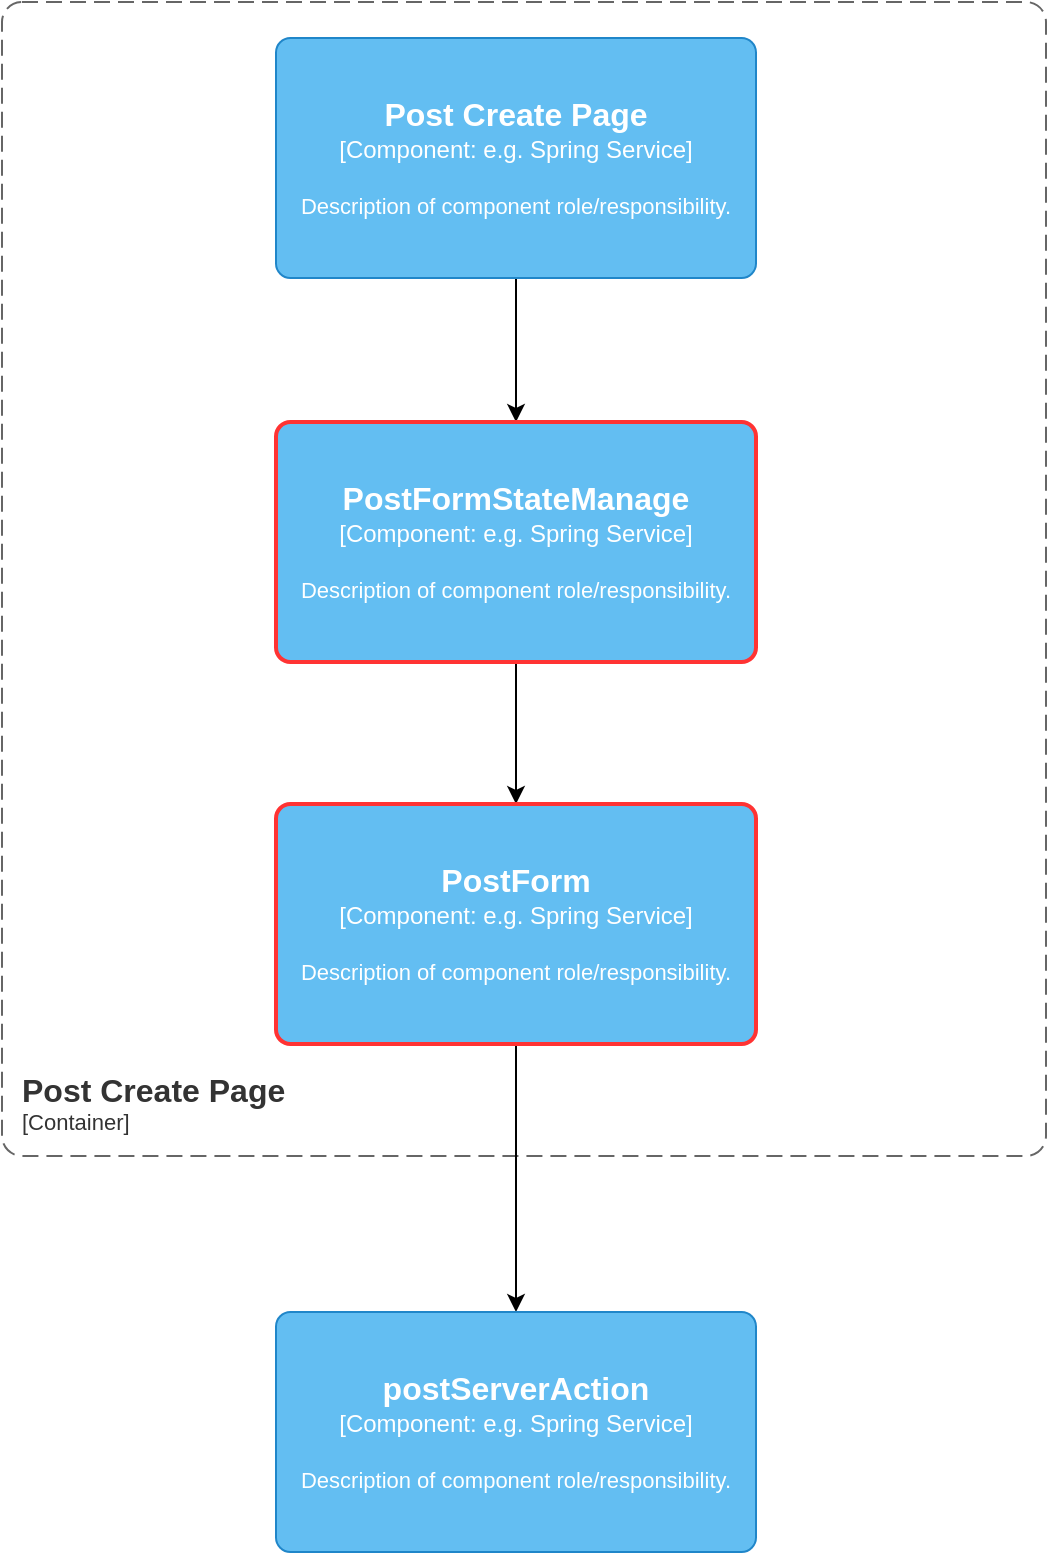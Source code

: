 <mxfile>
    <diagram id="cdy1a701mIZW8wao_D-f" name="Page-1">
        <mxGraphModel dx="1978" dy="1063" grid="0" gridSize="10" guides="1" tooltips="1" connect="1" arrows="1" fold="1" page="0" pageScale="1" pageWidth="827" pageHeight="1169" background="#ffffff" math="0" shadow="0">
            <root>
                <mxCell id="0"/>
                <mxCell id="1" parent="0"/>
                <object placeholders="1" c4Name="Post Create Page" c4Type="ContainerScopeBoundary" c4Application="Container" label="&lt;font style=&quot;font-size: 16px&quot;&gt;&lt;b&gt;&lt;div style=&quot;text-align: left&quot;&gt;%c4Name%&lt;/div&gt;&lt;/b&gt;&lt;/font&gt;&lt;div style=&quot;text-align: left&quot;&gt;[%c4Application%]&lt;/div&gt;" id="2">
                    <mxCell style="rounded=1;fontSize=11;whiteSpace=wrap;html=1;dashed=1;arcSize=20;fillColor=none;strokeColor=#666666;fontColor=#333333;labelBackgroundColor=none;align=left;verticalAlign=bottom;labelBorderColor=none;spacingTop=0;spacing=10;dashPattern=8 4;metaEdit=1;rotatable=0;perimeter=rectanglePerimeter;noLabel=0;labelPadding=0;allowArrows=0;connectable=0;expand=0;recursiveResize=0;editable=1;pointerEvents=0;absoluteArcSize=1;points=[[0.25,0,0],[0.5,0,0],[0.75,0,0],[1,0.25,0],[1,0.5,0],[1,0.75,0],[0.75,1,0],[0.5,1,0],[0.25,1,0],[0,0.75,0],[0,0.5,0],[0,0.25,0]];" vertex="1" parent="1">
                        <mxGeometry x="-41" y="101" width="522" height="577" as="geometry"/>
                    </mxCell>
                </object>
                <mxCell id="8" style="edgeStyle=orthogonalEdgeStyle;html=1;exitX=0.5;exitY=1;exitDx=0;exitDy=0;exitPerimeter=0;strokeColor=#000000;" edge="1" parent="1" source="3" target="4">
                    <mxGeometry relative="1" as="geometry"/>
                </mxCell>
                <object placeholders="1" c4Name="Post Create Page" c4Type="Component" c4Technology="e.g. Spring Service" c4Description="Description of component role/responsibility." label="&lt;font style=&quot;font-size: 16px&quot;&gt;&lt;b&gt;%c4Name%&lt;/b&gt;&lt;/font&gt;&lt;div&gt;[%c4Type%: %c4Technology%]&lt;/div&gt;&lt;br&gt;&lt;div&gt;&lt;font style=&quot;font-size: 11px&quot;&gt;%c4Description%&lt;/font&gt;&lt;/div&gt;" id="3">
                    <mxCell style="rounded=1;whiteSpace=wrap;html=1;labelBackgroundColor=none;fillColor=#63BEF2;fontColor=#ffffff;align=center;arcSize=6;strokeColor=#2086C9;metaEdit=1;resizable=0;points=[[0.25,0,0],[0.5,0,0],[0.75,0,0],[1,0.25,0],[1,0.5,0],[1,0.75,0],[0.75,1,0],[0.5,1,0],[0.25,1,0],[0,0.75,0],[0,0.5,0],[0,0.25,0]];" vertex="1" parent="1">
                        <mxGeometry x="96" y="119" width="240" height="120" as="geometry"/>
                    </mxCell>
                </object>
                <mxCell id="9" style="edgeStyle=orthogonalEdgeStyle;html=1;exitX=0.5;exitY=1;exitDx=0;exitDy=0;exitPerimeter=0;entryX=0.5;entryY=0;entryDx=0;entryDy=0;entryPerimeter=0;strokeColor=#000000;" edge="1" parent="1" source="4" target="5">
                    <mxGeometry relative="1" as="geometry"/>
                </mxCell>
                <object placeholders="1" c4Name="PostFormStateManage" c4Type="Component" c4Technology="e.g. Spring Service" c4Description="Description of component role/responsibility." label="&lt;font style=&quot;font-size: 16px&quot;&gt;&lt;b&gt;%c4Name%&lt;/b&gt;&lt;/font&gt;&lt;div&gt;[%c4Type%: %c4Technology%]&lt;/div&gt;&lt;br&gt;&lt;div&gt;&lt;font style=&quot;font-size: 11px&quot;&gt;%c4Description%&lt;/font&gt;&lt;/div&gt;" id="4">
                    <mxCell style="rounded=1;whiteSpace=wrap;html=1;labelBackgroundColor=none;fillColor=#63BEF2;fontColor=#ffffff;align=center;arcSize=6;strokeColor=#FF3333;metaEdit=1;resizable=0;points=[[0.25,0,0],[0.5,0,0],[0.75,0,0],[1,0.25,0],[1,0.5,0],[1,0.75,0],[0.75,1,0],[0.5,1,0],[0.25,1,0],[0,0.75,0],[0,0.5,0],[0,0.25,0]];strokeWidth=2;" vertex="1" parent="1">
                        <mxGeometry x="96" y="311" width="240" height="120" as="geometry"/>
                    </mxCell>
                </object>
                <mxCell id="10" style="edgeStyle=orthogonalEdgeStyle;html=1;exitX=0.5;exitY=1;exitDx=0;exitDy=0;exitPerimeter=0;entryX=0.5;entryY=0;entryDx=0;entryDy=0;entryPerimeter=0;strokeColor=#000000;" edge="1" parent="1" source="5" target="6">
                    <mxGeometry relative="1" as="geometry"/>
                </mxCell>
                <object placeholders="1" c4Name="PostForm" c4Type="Component" c4Technology="e.g. Spring Service" c4Description="Description of component role/responsibility." label="&lt;font style=&quot;font-size: 16px&quot;&gt;&lt;b&gt;%c4Name%&lt;/b&gt;&lt;/font&gt;&lt;div&gt;[%c4Type%: %c4Technology%]&lt;/div&gt;&lt;br&gt;&lt;div&gt;&lt;font style=&quot;font-size: 11px&quot;&gt;%c4Description%&lt;/font&gt;&lt;/div&gt;" id="5">
                    <mxCell style="rounded=1;whiteSpace=wrap;html=1;labelBackgroundColor=none;fillColor=#63BEF2;fontColor=#ffffff;align=center;arcSize=6;strokeColor=#FF3333;metaEdit=1;resizable=0;points=[[0.25,0,0],[0.5,0,0],[0.75,0,0],[1,0.25,0],[1,0.5,0],[1,0.75,0],[0.75,1,0],[0.5,1,0],[0.25,1,0],[0,0.75,0],[0,0.5,0],[0,0.25,0]];strokeWidth=2;" vertex="1" parent="1">
                        <mxGeometry x="96" y="502" width="240" height="120" as="geometry"/>
                    </mxCell>
                </object>
                <object placeholders="1" c4Name="postServerAction" c4Type="Component" c4Technology="e.g. Spring Service" c4Description="Description of component role/responsibility." label="&lt;font style=&quot;font-size: 16px&quot;&gt;&lt;b&gt;%c4Name%&lt;/b&gt;&lt;/font&gt;&lt;div&gt;[%c4Type%: %c4Technology%]&lt;/div&gt;&lt;br&gt;&lt;div&gt;&lt;font style=&quot;font-size: 11px&quot;&gt;%c4Description%&lt;/font&gt;&lt;/div&gt;" id="6">
                    <mxCell style="rounded=1;whiteSpace=wrap;html=1;labelBackgroundColor=none;fillColor=#63BEF2;fontColor=#ffffff;align=center;arcSize=6;strokeColor=#2086C9;metaEdit=1;resizable=0;points=[[0.25,0,0],[0.5,0,0],[0.75,0,0],[1,0.25,0],[1,0.5,0],[1,0.75,0],[0.75,1,0],[0.5,1,0],[0.25,1,0],[0,0.75,0],[0,0.5,0],[0,0.25,0]];" vertex="1" parent="1">
                        <mxGeometry x="96" y="756" width="240" height="120" as="geometry"/>
                    </mxCell>
                </object>
            </root>
        </mxGraphModel>
    </diagram>
</mxfile>